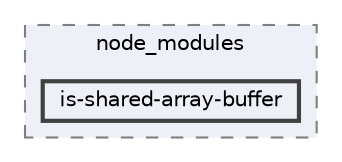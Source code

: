 digraph "pkiclassroomrescheduler/src/main/frontend/node_modules/is-shared-array-buffer"
{
 // LATEX_PDF_SIZE
  bgcolor="transparent";
  edge [fontname=Helvetica,fontsize=10,labelfontname=Helvetica,labelfontsize=10];
  node [fontname=Helvetica,fontsize=10,shape=box,height=0.2,width=0.4];
  compound=true
  subgraph clusterdir_72953eda66ccb3a2722c28e1c3e6c23b {
    graph [ bgcolor="#edf0f7", pencolor="grey50", label="node_modules", fontname=Helvetica,fontsize=10 style="filled,dashed", URL="dir_72953eda66ccb3a2722c28e1c3e6c23b.html",tooltip=""]
  dir_dbd96d2a3a0929fe8956bab1c9ff72fa [label="is-shared-array-buffer", fillcolor="#edf0f7", color="grey25", style="filled,bold", URL="dir_dbd96d2a3a0929fe8956bab1c9ff72fa.html",tooltip=""];
  }
}

